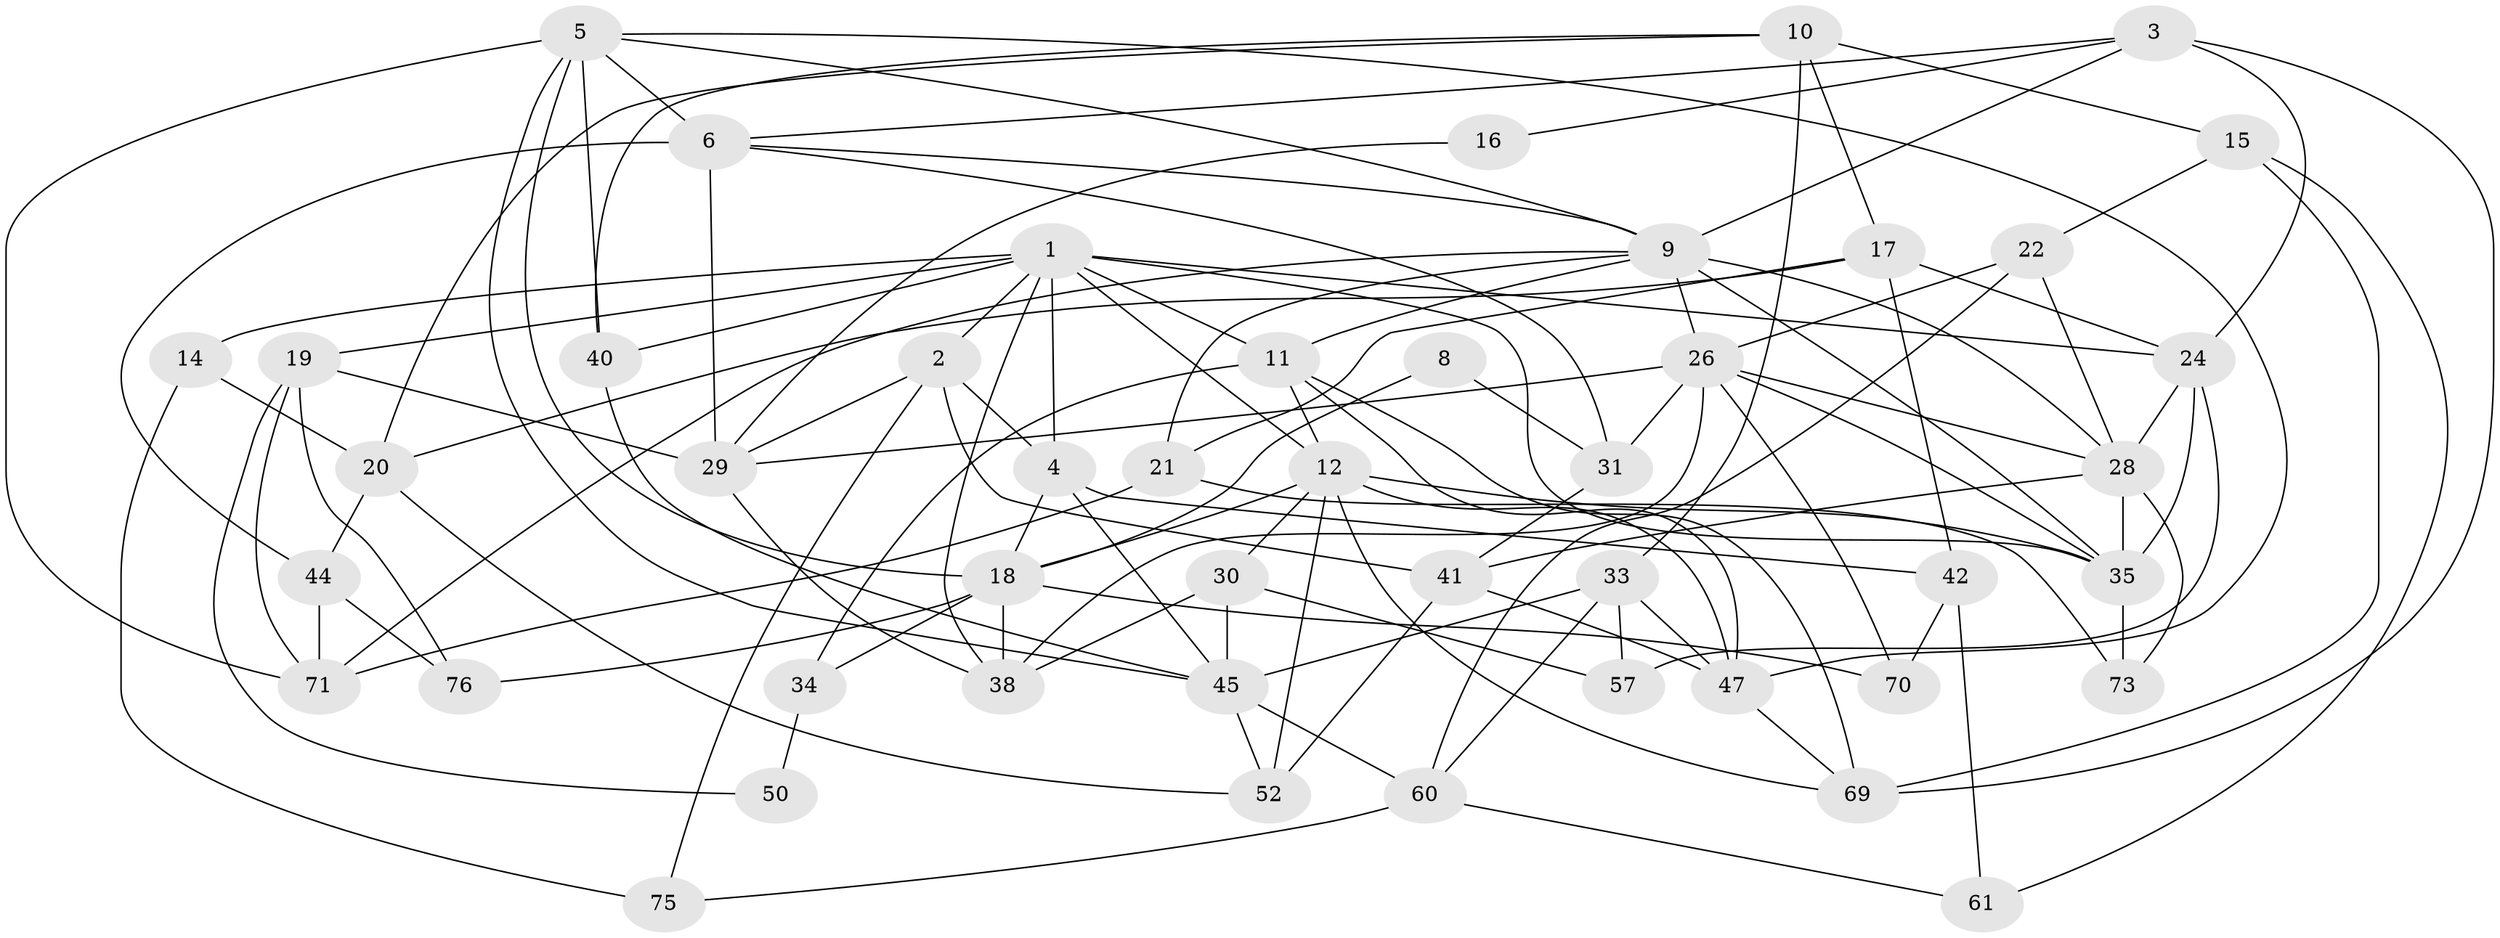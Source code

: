 // Generated by graph-tools (version 1.1) at 2025/24/03/03/25 07:24:00]
// undirected, 47 vertices, 116 edges
graph export_dot {
graph [start="1"]
  node [color=gray90,style=filled];
  1 [super="+13"];
  2 [super="+37"];
  3 [super="+72"];
  4 [super="+64"];
  5 [super="+32"];
  6 [super="+7"];
  8;
  9 [super="+62"];
  10 [super="+27"];
  11 [super="+63"];
  12 [super="+77"];
  14;
  15 [super="+36"];
  16;
  17 [super="+23"];
  18 [super="+74"];
  19;
  20 [super="+46"];
  21 [super="+25"];
  22;
  24 [super="+65"];
  26 [super="+43"];
  28 [super="+53"];
  29;
  30 [super="+68"];
  31 [super="+55"];
  33 [super="+58"];
  34 [super="+39"];
  35 [super="+66"];
  38 [super="+59"];
  40;
  41 [super="+51"];
  42 [super="+49"];
  44 [super="+54"];
  45 [super="+48"];
  47 [super="+56"];
  50;
  52;
  57;
  60 [super="+67"];
  61;
  69;
  70;
  71;
  73;
  75;
  76;
  1 -- 14;
  1 -- 19;
  1 -- 40;
  1 -- 35;
  1 -- 2;
  1 -- 4;
  1 -- 12;
  1 -- 11;
  1 -- 38;
  1 -- 24;
  2 -- 41;
  2 -- 29;
  2 -- 75;
  2 -- 4;
  3 -- 24;
  3 -- 16;
  3 -- 6;
  3 -- 69;
  3 -- 9;
  4 -- 18;
  4 -- 45;
  4 -- 42;
  5 -- 9;
  5 -- 6 [weight=2];
  5 -- 40;
  5 -- 47;
  5 -- 18;
  5 -- 71;
  5 -- 45;
  6 -- 29;
  6 -- 9;
  6 -- 44 [weight=2];
  6 -- 31;
  8 -- 31;
  8 -- 18;
  9 -- 26;
  9 -- 11;
  9 -- 28;
  9 -- 35;
  9 -- 21;
  9 -- 71;
  10 -- 40;
  10 -- 33;
  10 -- 20;
  10 -- 15;
  10 -- 17;
  11 -- 12;
  11 -- 69;
  11 -- 34 [weight=2];
  11 -- 47;
  12 -- 30;
  12 -- 47;
  12 -- 18;
  12 -- 35;
  12 -- 52;
  12 -- 69;
  14 -- 75;
  14 -- 20;
  15 -- 69 [weight=2];
  15 -- 22;
  15 -- 61;
  16 -- 29;
  17 -- 20;
  17 -- 21;
  17 -- 42;
  17 -- 24;
  18 -- 34;
  18 -- 76;
  18 -- 70;
  18 -- 38;
  19 -- 29;
  19 -- 50;
  19 -- 71;
  19 -- 76;
  20 -- 52;
  20 -- 44;
  21 -- 73;
  21 -- 71;
  22 -- 26;
  22 -- 60;
  22 -- 28;
  24 -- 28;
  24 -- 35;
  24 -- 57;
  26 -- 38;
  26 -- 35;
  26 -- 70;
  26 -- 29;
  26 -- 31;
  26 -- 28;
  28 -- 73;
  28 -- 35;
  28 -- 41;
  29 -- 38;
  30 -- 38;
  30 -- 57;
  30 -- 45 [weight=2];
  31 -- 41;
  33 -- 45 [weight=2];
  33 -- 60;
  33 -- 57;
  33 -- 47;
  34 -- 50;
  35 -- 73 [weight=2];
  40 -- 45;
  41 -- 52;
  41 -- 47;
  42 -- 70;
  42 -- 61;
  44 -- 71;
  44 -- 76;
  45 -- 52;
  45 -- 60;
  47 -- 69;
  60 -- 75;
  60 -- 61;
}
